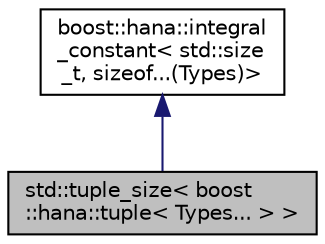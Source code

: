 digraph "std::tuple_size&lt; boost::hana::tuple&lt; Types... &gt; &gt;"
{
 // LATEX_PDF_SIZE
  edge [fontname="Helvetica",fontsize="10",labelfontname="Helvetica",labelfontsize="10"];
  node [fontname="Helvetica",fontsize="10",shape=record];
  Node1 [label="std::tuple_size\< boost\l::hana::tuple\< Types... \> \>",height=0.2,width=0.4,color="black", fillcolor="grey75", style="filled", fontcolor="black",tooltip=" "];
  Node2 -> Node1 [dir="back",color="midnightblue",fontsize="10",style="solid",fontname="Helvetica"];
  Node2 [label="boost::hana::integral\l_constant\< std::size\l_t, sizeof...(Types)\>",height=0.2,width=0.4,color="black", fillcolor="white", style="filled",URL="$classboost_1_1hana_1_1integral__constant.html",tooltip=" "];
}
